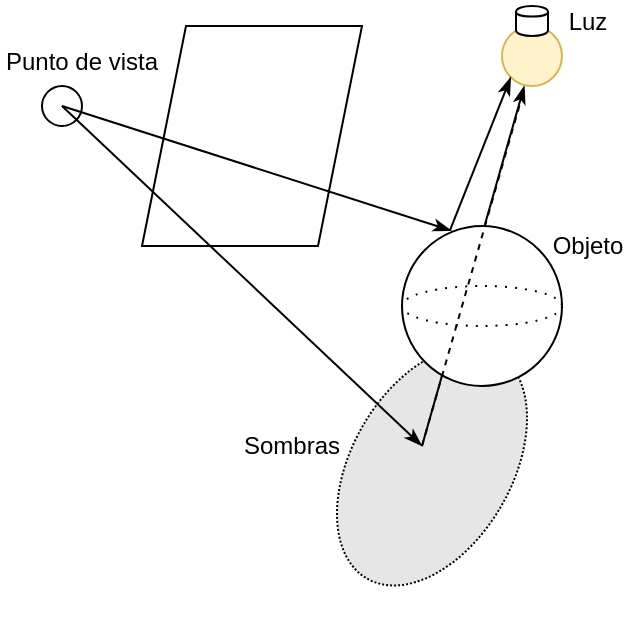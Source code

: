 <mxfile version="12.2.0" type="device" pages="1"><diagram id="yugjov6a-aXAZgKjXmTj" name="Page-1"><mxGraphModel dx="1110" dy="614" grid="1" gridSize="10" guides="1" tooltips="1" connect="1" arrows="1" fold="1" page="1" pageScale="1" pageWidth="827" pageHeight="1169" math="0" shadow="0"><root><mxCell id="0"/><mxCell id="1" parent="0"/><mxCell id="Pk7q6Gtc6d9aWymq72bo-20" value="" style="ellipse;whiteSpace=wrap;html=1;labelBackgroundColor=#ffffff;strokeColor=#000000;fillColor=#E6E6E6;rotation=-60;dashed=1;dashPattern=1 1;" vertex="1" parent="1"><mxGeometry x="150" y="240" width="130" height="80" as="geometry"/></mxCell><mxCell id="Pk7q6Gtc6d9aWymq72bo-21" value="" style="endArrow=none;html=1;endFill=0;startArrow=classicThin;startFill=1;exitX=0.372;exitY=0.998;exitDx=0;exitDy=0;exitPerimeter=0;" edge="1" parent="1" source="Pk7q6Gtc6d9aWymq72bo-5"><mxGeometry width="50" height="50" relative="1" as="geometry"><mxPoint x="260" y="110" as="sourcePoint"/><mxPoint x="210" y="270" as="targetPoint"/></mxGeometry></mxCell><mxCell id="Pk7q6Gtc6d9aWymq72bo-1" value="" style="ellipse;whiteSpace=wrap;html=1;aspect=fixed;" vertex="1" parent="1"><mxGeometry x="20" y="90" width="20" height="20" as="geometry"/></mxCell><mxCell id="Pk7q6Gtc6d9aWymq72bo-2" value="" style="shape=parallelogram;perimeter=parallelogramPerimeter;whiteSpace=wrap;html=1;fillColor=none;strokeColor=#000000;labelBackgroundColor=#ffffff;" vertex="1" parent="1"><mxGeometry x="70" y="60" width="110" height="110" as="geometry"/></mxCell><mxCell id="Pk7q6Gtc6d9aWymq72bo-3" value="" style="endArrow=none;html=1;exitX=0.308;exitY=0.029;exitDx=0;exitDy=0;startArrow=classicThin;startFill=1;exitPerimeter=0;" edge="1" parent="1" source="Pk7q6Gtc6d9aWymq72bo-4"><mxGeometry width="50" height="50" relative="1" as="geometry"><mxPoint x="20" y="240" as="sourcePoint"/><mxPoint x="30" y="100" as="targetPoint"/></mxGeometry></mxCell><mxCell id="Pk7q6Gtc6d9aWymq72bo-4" value="" style="ellipse;whiteSpace=wrap;html=1;aspect=fixed;" vertex="1" parent="1"><mxGeometry x="200" y="160" width="80" height="80" as="geometry"/></mxCell><mxCell id="Pk7q6Gtc6d9aWymq72bo-5" value="" style="ellipse;whiteSpace=wrap;html=1;aspect=fixed;fillColor=#fff2cc;strokeColor=#d6b656;" vertex="1" parent="1"><mxGeometry x="250" y="60" width="30" height="30" as="geometry"/></mxCell><mxCell id="Pk7q6Gtc6d9aWymq72bo-11" value="" style="shape=cylinder;whiteSpace=wrap;html=1;boundedLbl=1;backgroundOutline=1;labelBackgroundColor=#ffffff;strokeColor=#000000;fillColor=#ffffff;" vertex="1" parent="1"><mxGeometry x="257" y="50" width="16" height="15" as="geometry"/></mxCell><mxCell id="Pk7q6Gtc6d9aWymq72bo-17" value="Luz" style="text;html=1;strokeColor=none;fillColor=none;align=center;verticalAlign=middle;whiteSpace=wrap;rounded=0;labelBackgroundColor=#ffffff;" vertex="1" parent="1"><mxGeometry x="273" y="47.5" width="40" height="20" as="geometry"/></mxCell><mxCell id="Pk7q6Gtc6d9aWymq72bo-18" value="" style="endArrow=classicThin;html=1;entryX=0;entryY=1;entryDx=0;entryDy=0;exitX=0.299;exitY=0.029;exitDx=0;exitDy=0;startArrow=none;startFill=0;endFill=1;exitPerimeter=0;" edge="1" parent="1" source="Pk7q6Gtc6d9aWymq72bo-4" target="Pk7q6Gtc6d9aWymq72bo-5"><mxGeometry width="50" height="50" relative="1" as="geometry"><mxPoint x="20" y="310" as="sourcePoint"/><mxPoint x="70" y="260" as="targetPoint"/></mxGeometry></mxCell><mxCell id="Pk7q6Gtc6d9aWymq72bo-19" value="" style="endArrow=none;html=1;startArrow=classicThin;startFill=1;" edge="1" parent="1"><mxGeometry width="50" height="50" relative="1" as="geometry"><mxPoint x="210" y="270" as="sourcePoint"/><mxPoint x="30" y="100" as="targetPoint"/></mxGeometry></mxCell><mxCell id="Pk7q6Gtc6d9aWymq72bo-22" value="" style="endArrow=none;html=1;entryX=0.372;entryY=1.044;entryDx=0;entryDy=0;entryPerimeter=0;dashed=1;" edge="1" parent="1" target="Pk7q6Gtc6d9aWymq72bo-5"><mxGeometry width="50" height="50" relative="1" as="geometry"><mxPoint x="210" y="270" as="sourcePoint"/><mxPoint x="130" y="390" as="targetPoint"/></mxGeometry></mxCell><mxCell id="Pk7q6Gtc6d9aWymq72bo-23" value="" style="ellipse;whiteSpace=wrap;html=1;dashed=1;labelBackgroundColor=#ffffff;strokeColor=#000000;fillColor=none;dashPattern=1 4;" vertex="1" parent="1"><mxGeometry x="200" y="190" width="80" height="20" as="geometry"/></mxCell><mxCell id="Pk7q6Gtc6d9aWymq72bo-24" value="Punto de vista" style="text;html=1;strokeColor=none;fillColor=none;align=center;verticalAlign=middle;whiteSpace=wrap;rounded=0;dashed=1;dashPattern=1 4;labelBackgroundColor=#ffffff;" vertex="1" parent="1"><mxGeometry x="-0.5" y="67.5" width="80" height="20" as="geometry"/></mxCell><mxCell id="Pk7q6Gtc6d9aWymq72bo-25" value="Objeto" style="text;html=1;strokeColor=none;fillColor=none;align=center;verticalAlign=middle;whiteSpace=wrap;rounded=0;dashed=1;dashPattern=1 4;labelBackgroundColor=#ffffff;" vertex="1" parent="1"><mxGeometry x="273" y="160" width="40" height="20" as="geometry"/></mxCell><mxCell id="Pk7q6Gtc6d9aWymq72bo-26" value="Sombras" style="text;html=1;strokeColor=none;fillColor=none;align=center;verticalAlign=middle;whiteSpace=wrap;rounded=0;dashed=1;dashPattern=1 4;labelBackgroundColor=#ffffff;" vertex="1" parent="1"><mxGeometry x="125" y="260" width="40" height="20" as="geometry"/></mxCell></root></mxGraphModel></diagram></mxfile>